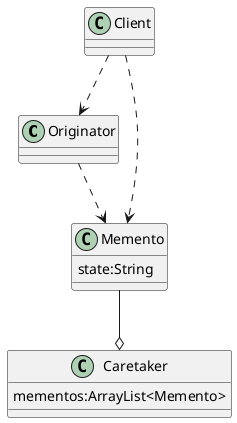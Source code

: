 @startuml
class Originator {}

class Memento {
    state:String
}

class Caretaker {
    mementos:ArrayList<Memento>
}

class Client {}

Originator ..> Memento
Memento --o Caretaker
Client ..> Originator
Client ..> Memento
@enduml

@startuml
class Memento {
    vit:int
    def:int
}

class Caretaker {
    memento:Memento
}

class GameRole {
    createMemento():Memento
}

class Client {}

Caretaker o-- Memento
GameRole ..> Memento
Client ..> GameRole
Client ..> Memento
@enduml
